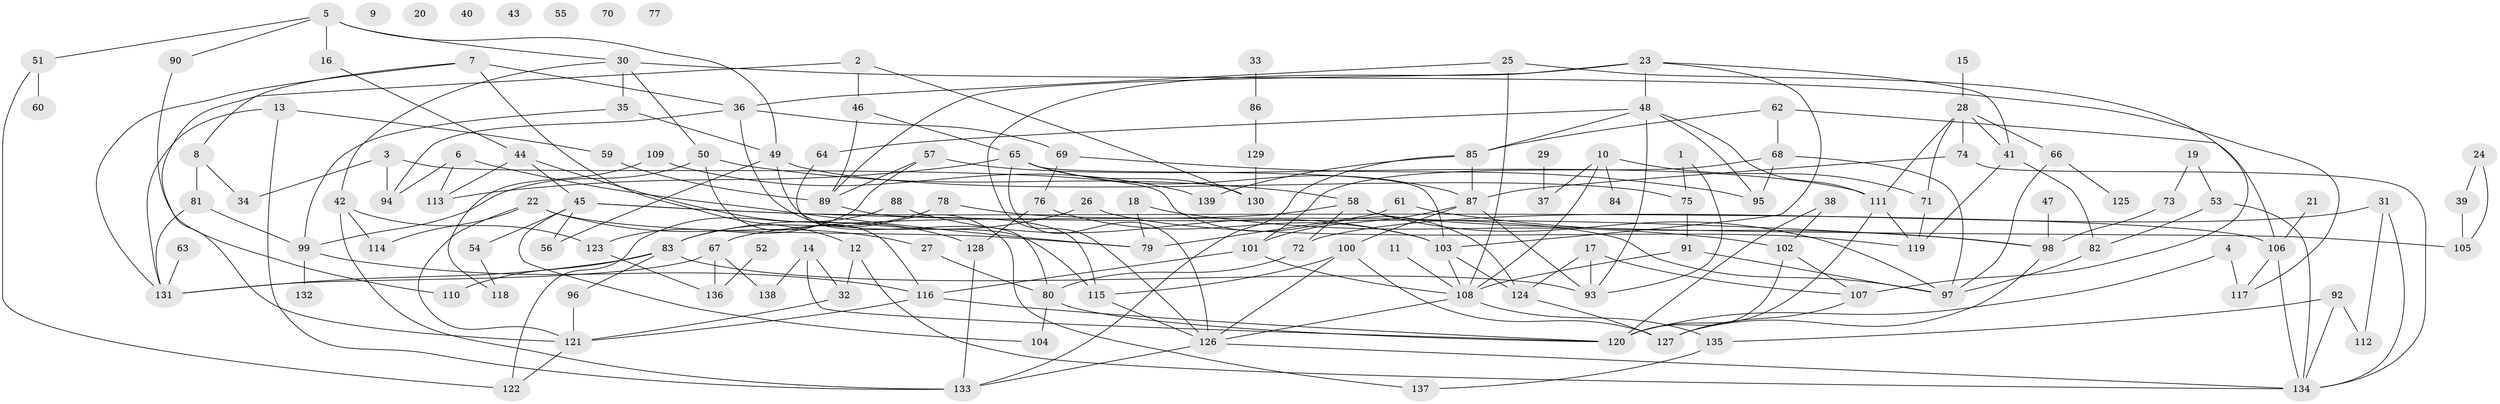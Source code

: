 // Generated by graph-tools (version 1.1) at 2025/25/03/09/25 03:25:15]
// undirected, 139 vertices, 218 edges
graph export_dot {
graph [start="1"]
  node [color=gray90,style=filled];
  1;
  2;
  3;
  4;
  5;
  6;
  7;
  8;
  9;
  10;
  11;
  12;
  13;
  14;
  15;
  16;
  17;
  18;
  19;
  20;
  21;
  22;
  23;
  24;
  25;
  26;
  27;
  28;
  29;
  30;
  31;
  32;
  33;
  34;
  35;
  36;
  37;
  38;
  39;
  40;
  41;
  42;
  43;
  44;
  45;
  46;
  47;
  48;
  49;
  50;
  51;
  52;
  53;
  54;
  55;
  56;
  57;
  58;
  59;
  60;
  61;
  62;
  63;
  64;
  65;
  66;
  67;
  68;
  69;
  70;
  71;
  72;
  73;
  74;
  75;
  76;
  77;
  78;
  79;
  80;
  81;
  82;
  83;
  84;
  85;
  86;
  87;
  88;
  89;
  90;
  91;
  92;
  93;
  94;
  95;
  96;
  97;
  98;
  99;
  100;
  101;
  102;
  103;
  104;
  105;
  106;
  107;
  108;
  109;
  110;
  111;
  112;
  113;
  114;
  115;
  116;
  117;
  118;
  119;
  120;
  121;
  122;
  123;
  124;
  125;
  126;
  127;
  128;
  129;
  130;
  131;
  132;
  133;
  134;
  135;
  136;
  137;
  138;
  139;
  1 -- 75;
  1 -- 93;
  2 -- 46;
  2 -- 121;
  2 -- 130;
  3 -- 34;
  3 -- 94;
  3 -- 124;
  4 -- 117;
  4 -- 120;
  5 -- 16;
  5 -- 30;
  5 -- 49;
  5 -- 51;
  5 -- 90;
  6 -- 79;
  6 -- 94;
  6 -- 113;
  7 -- 8;
  7 -- 12;
  7 -- 36;
  7 -- 131;
  8 -- 34;
  8 -- 81;
  10 -- 37;
  10 -- 71;
  10 -- 84;
  10 -- 108;
  11 -- 108;
  12 -- 32;
  12 -- 134;
  13 -- 59;
  13 -- 131;
  13 -- 133;
  14 -- 32;
  14 -- 120;
  14 -- 138;
  15 -- 28;
  16 -- 44;
  17 -- 93;
  17 -- 107;
  17 -- 124;
  18 -- 79;
  18 -- 102;
  19 -- 53;
  19 -- 73;
  21 -- 106;
  22 -- 27;
  22 -- 79;
  22 -- 114;
  22 -- 121;
  23 -- 41;
  23 -- 48;
  23 -- 89;
  23 -- 103;
  23 -- 126;
  24 -- 39;
  24 -- 105;
  25 -- 36;
  25 -- 107;
  25 -- 108;
  26 -- 83;
  26 -- 119;
  27 -- 80;
  28 -- 41;
  28 -- 66;
  28 -- 71;
  28 -- 74;
  28 -- 111;
  29 -- 37;
  30 -- 35;
  30 -- 42;
  30 -- 50;
  30 -- 117;
  31 -- 72;
  31 -- 112;
  31 -- 134;
  32 -- 121;
  33 -- 86;
  35 -- 49;
  35 -- 99;
  36 -- 69;
  36 -- 94;
  36 -- 137;
  38 -- 102;
  38 -- 120;
  39 -- 105;
  41 -- 82;
  41 -- 119;
  42 -- 114;
  42 -- 123;
  42 -- 133;
  44 -- 45;
  44 -- 113;
  44 -- 128;
  45 -- 54;
  45 -- 56;
  45 -- 98;
  45 -- 104;
  45 -- 106;
  46 -- 65;
  46 -- 89;
  47 -- 98;
  48 -- 64;
  48 -- 85;
  48 -- 93;
  48 -- 95;
  48 -- 111;
  49 -- 56;
  49 -- 75;
  49 -- 115;
  50 -- 58;
  50 -- 99;
  50 -- 116;
  51 -- 60;
  51 -- 122;
  52 -- 136;
  53 -- 82;
  53 -- 134;
  54 -- 118;
  57 -- 89;
  57 -- 111;
  57 -- 123;
  58 -- 67;
  58 -- 72;
  58 -- 97;
  58 -- 105;
  59 -- 89;
  61 -- 79;
  61 -- 98;
  62 -- 68;
  62 -- 85;
  62 -- 106;
  63 -- 131;
  64 -- 80;
  65 -- 87;
  65 -- 103;
  65 -- 113;
  65 -- 126;
  65 -- 130;
  66 -- 97;
  66 -- 125;
  67 -- 131;
  67 -- 136;
  67 -- 138;
  68 -- 95;
  68 -- 97;
  68 -- 101;
  69 -- 76;
  69 -- 95;
  71 -- 119;
  72 -- 80;
  73 -- 98;
  74 -- 87;
  74 -- 134;
  75 -- 91;
  76 -- 103;
  76 -- 128;
  78 -- 83;
  78 -- 97;
  80 -- 104;
  80 -- 120;
  81 -- 99;
  81 -- 131;
  82 -- 97;
  83 -- 93;
  83 -- 96;
  83 -- 110;
  83 -- 131;
  85 -- 87;
  85 -- 133;
  85 -- 139;
  86 -- 129;
  87 -- 93;
  87 -- 100;
  87 -- 101;
  88 -- 103;
  88 -- 122;
  89 -- 115;
  90 -- 110;
  91 -- 97;
  91 -- 108;
  92 -- 112;
  92 -- 134;
  92 -- 135;
  96 -- 121;
  98 -- 127;
  99 -- 116;
  99 -- 132;
  100 -- 115;
  100 -- 126;
  100 -- 127;
  101 -- 108;
  101 -- 116;
  102 -- 107;
  102 -- 120;
  103 -- 108;
  103 -- 124;
  106 -- 117;
  106 -- 134;
  107 -- 127;
  108 -- 126;
  108 -- 135;
  109 -- 118;
  109 -- 139;
  111 -- 119;
  111 -- 120;
  115 -- 126;
  116 -- 120;
  116 -- 121;
  121 -- 122;
  123 -- 136;
  124 -- 127;
  126 -- 133;
  126 -- 134;
  128 -- 133;
  129 -- 130;
  135 -- 137;
}
